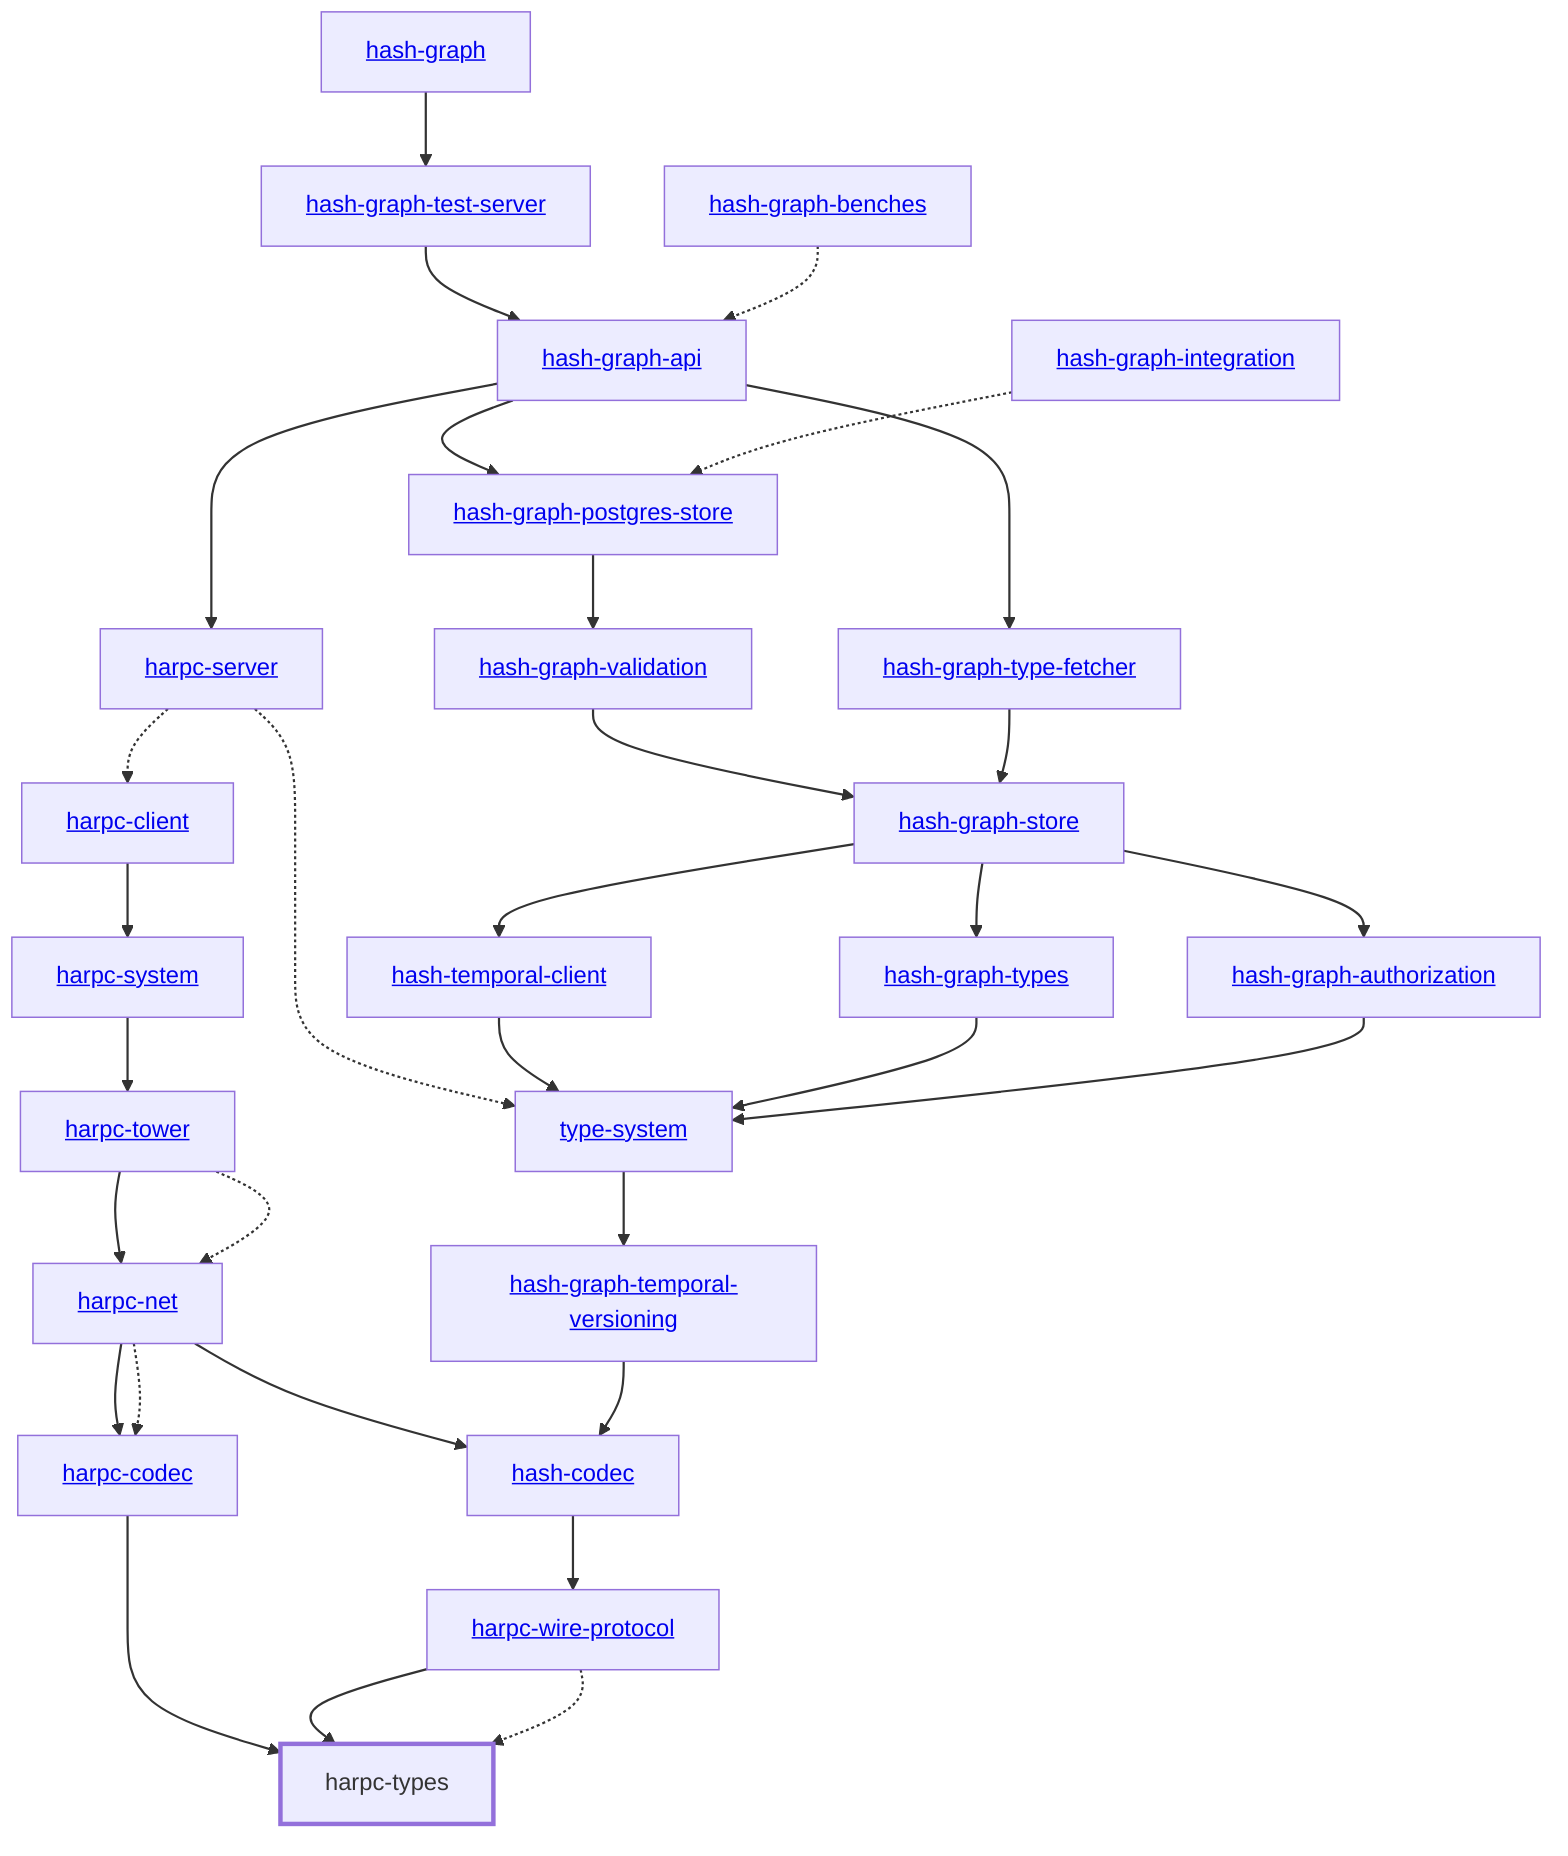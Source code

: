 graph TD
    linkStyle default stroke-width:1.5px
    classDef default stroke-width:1px
    classDef root stroke-width:3px
    classDef dev stroke-width:1px
    classDef build stroke-width:1px
    %% Legend
    %% --> : Normal dependency
    %% -.-> : Dev dependency
    %% ---> : Build dependency
    0[<a href="../hash_graph_types/index.html">hash-graph-types</a>]
    1[<a href="../hash_graph_validation/index.html">hash-graph-validation</a>]
    2[<a href="../hash_graph_postgres_store/index.html">hash-graph-postgres-store</a>]
    3[<a href="../hash_graph_store/index.html">hash-graph-store</a>]
    4[<a href="../hash_graph_temporal_versioning/index.html">hash-graph-temporal-versioning</a>]
    5[<a href="../hash_temporal_client/index.html">hash-temporal-client</a>]
    6[<a href="../hash_graph_test_server/index.html">hash-graph-test-server</a>]
    7[<a href="../type_system/index.html">type-system</a>]
    8[<a href="../hash_graph_type_fetcher/index.html">hash-graph-type-fetcher</a>]
    9[<a href="../harpc_client/index.html">harpc-client</a>]
    10[<a href="../harpc_codec/index.html">harpc-codec</a>]
    11[<a href="../harpc_net/index.html">harpc-net</a>]
    12[<a href="../harpc_server/index.html">harpc-server</a>]
    13[<a href="../harpc_system/index.html">harpc-system</a>]
    14[<a href="../harpc_tower/index.html">harpc-tower</a>]
    15[harpc-types]
    class 15 root
    16[<a href="../harpc_wire_protocol/index.html">harpc-wire-protocol</a>]
    17[<a href="../hash_codec/index.html">hash-codec</a>]
    18[<a href="../hash_graph/index.html">hash-graph</a>]
    19[<a href="../hash_graph_api/index.html">hash-graph-api</a>]
    20[<a href="../hash_graph_authorization/index.html">hash-graph-authorization</a>]
    21[<a href="../hash_graph_benches/index.html">hash-graph-benches</a>]
    22[<a href="../hash_graph_integration/index.html">hash-graph-integration</a>]
    3 --> 20
    3 --> 0
    9 --> 13
    3 --> 5
    10 --> 15
    11 --> 10
    11 --> 17
    11 -.-> 10
    4 --> 17
    12 -.-> 9
    12 -.-> 7
    13 --> 14
    14 --> 11
    14 -.-> 11
    16 --> 15
    16 -.-> 15
    6 --> 19
    17 --> 16
    18 --> 6
    5 --> 7
    19 --> 12
    19 --> 2
    1 --> 3
    19 --> 8
    0 --> 7
    20 --> 7
    21 -.-> 19
    22 -.-> 2
    8 --> 3
    7 --> 4
    2 --> 1